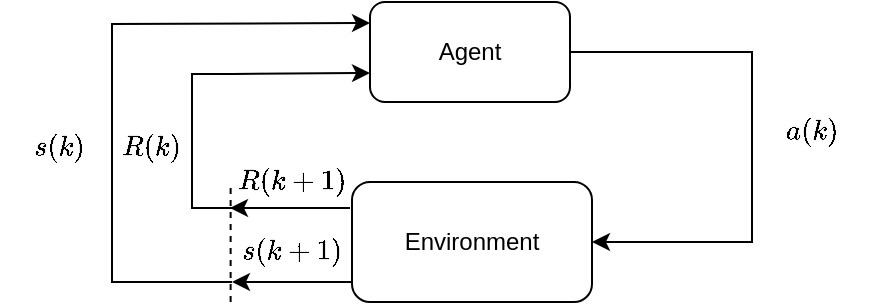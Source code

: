 <mxfile version="20.3.0" type="device"><diagram id="BArI6AV-yKaFtbkGl2ad" name="Side-1"><mxGraphModel dx="447" dy="303" grid="1" gridSize="10" guides="1" tooltips="1" connect="1" arrows="1" fold="1" page="1" pageScale="1" pageWidth="700" pageHeight="200" math="1" shadow="0"><root><mxCell id="0"/><mxCell id="1" parent="0"/><mxCell id="sv7NfITAmBkXZA6ay1QO-5" style="edgeStyle=orthogonalEdgeStyle;rounded=0;orthogonalLoop=1;jettySize=auto;html=1;entryX=1;entryY=0.5;entryDx=0;entryDy=0;" parent="1" source="sv7NfITAmBkXZA6ay1QO-1" target="sv7NfITAmBkXZA6ay1QO-2" edge="1"><mxGeometry relative="1" as="geometry"><mxPoint x="430" y="130" as="targetPoint"/><Array as="points"><mxPoint x="500" y="35"/><mxPoint x="500" y="130"/></Array></mxGeometry></mxCell><mxCell id="sv7NfITAmBkXZA6ay1QO-1" value="Agent" style="rounded=1;whiteSpace=wrap;html=1;" parent="1" vertex="1"><mxGeometry x="309" y="10" width="100" height="50" as="geometry"/></mxCell><mxCell id="sv7NfITAmBkXZA6ay1QO-2" value="Environment" style="rounded=1;whiteSpace=wrap;html=1;" parent="1" vertex="1"><mxGeometry x="300" y="100" width="120" height="60" as="geometry"/></mxCell><mxCell id="sv7NfITAmBkXZA6ay1QO-6" value="$$a(k)$$" style="text;html=1;strokeColor=none;fillColor=none;align=center;verticalAlign=middle;whiteSpace=wrap;rounded=0;" parent="1" vertex="1"><mxGeometry x="500" y="60" width="60" height="30" as="geometry"/></mxCell><mxCell id="sv7NfITAmBkXZA6ay1QO-9" value="$$s(k+1)$$" style="text;html=1;strokeColor=none;fillColor=none;align=center;verticalAlign=middle;whiteSpace=wrap;rounded=0;" parent="1" vertex="1"><mxGeometry x="240" y="120" width="60" height="30" as="geometry"/></mxCell><mxCell id="sv7NfITAmBkXZA6ay1QO-10" value="$$R(k+1)$$" style="text;html=1;strokeColor=none;fillColor=none;align=center;verticalAlign=middle;whiteSpace=wrap;rounded=0;" parent="1" vertex="1"><mxGeometry x="240" y="85" width="60" height="30" as="geometry"/></mxCell><mxCell id="sv7NfITAmBkXZA6ay1QO-13" value="" style="endArrow=none;dashed=1;html=1;rounded=0;" parent="1" edge="1"><mxGeometry width="50" height="50" relative="1" as="geometry"><mxPoint x="239.31" y="160" as="sourcePoint"/><mxPoint x="239.31" y="100" as="targetPoint"/></mxGeometry></mxCell><mxCell id="sv7NfITAmBkXZA6ay1QO-15" value="" style="endArrow=classic;html=1;rounded=0;entryX=0;entryY=0.75;entryDx=0;entryDy=0;" parent="1" edge="1"><mxGeometry width="50" height="50" relative="1" as="geometry"><mxPoint x="240" y="113" as="sourcePoint"/><mxPoint x="309" y="45.5" as="targetPoint"/><Array as="points"><mxPoint x="220" y="113"/><mxPoint x="220" y="80"/><mxPoint x="220" y="46"/><mxPoint x="240" y="46"/></Array></mxGeometry></mxCell><mxCell id="sv7NfITAmBkXZA6ay1QO-16" value="" style="endArrow=classic;html=1;rounded=0;entryX=0;entryY=0.25;entryDx=0;entryDy=0;" parent="1" edge="1"><mxGeometry width="50" height="50" relative="1" as="geometry"><mxPoint x="240" y="150" as="sourcePoint"/><mxPoint x="309" y="20.5" as="targetPoint"/><Array as="points"><mxPoint x="200" y="150"/><mxPoint x="180" y="150"/><mxPoint x="180" y="80"/><mxPoint x="180" y="21"/></Array></mxGeometry></mxCell><mxCell id="sv7NfITAmBkXZA6ay1QO-17" value="&amp;nbsp;$$R(k)$$" style="text;html=1;strokeColor=none;fillColor=none;align=center;verticalAlign=middle;whiteSpace=wrap;rounded=0;fontStyle=1" parent="1" vertex="1"><mxGeometry x="170" y="60" width="60" height="30" as="geometry"/></mxCell><mxCell id="SbPU3INRIDUDhFfPt5Rt-6" value="" style="endArrow=classic;html=1;rounded=0;exitX=0;exitY=0.833;exitDx=0;exitDy=0;exitPerimeter=0;" edge="1" parent="1" source="sv7NfITAmBkXZA6ay1QO-2"><mxGeometry width="50" height="50" relative="1" as="geometry"><mxPoint x="270" y="150" as="sourcePoint"/><mxPoint x="240" y="150" as="targetPoint"/></mxGeometry></mxCell><mxCell id="SbPU3INRIDUDhFfPt5Rt-7" value="" style="endArrow=classic;html=1;rounded=0;exitX=0;exitY=0.833;exitDx=0;exitDy=0;exitPerimeter=0;" edge="1" parent="1"><mxGeometry width="50" height="50" relative="1" as="geometry"><mxPoint x="299" y="112.98" as="sourcePoint"/><mxPoint x="239" y="113" as="targetPoint"/></mxGeometry></mxCell><mxCell id="SbPU3INRIDUDhFfPt5Rt-8" value="&amp;nbsp;$$s(k)$$" style="text;html=1;strokeColor=none;fillColor=none;align=center;verticalAlign=middle;whiteSpace=wrap;rounded=0;" vertex="1" parent="1"><mxGeometry x="124" y="60" width="60" height="30" as="geometry"/></mxCell></root></mxGraphModel></diagram></mxfile>